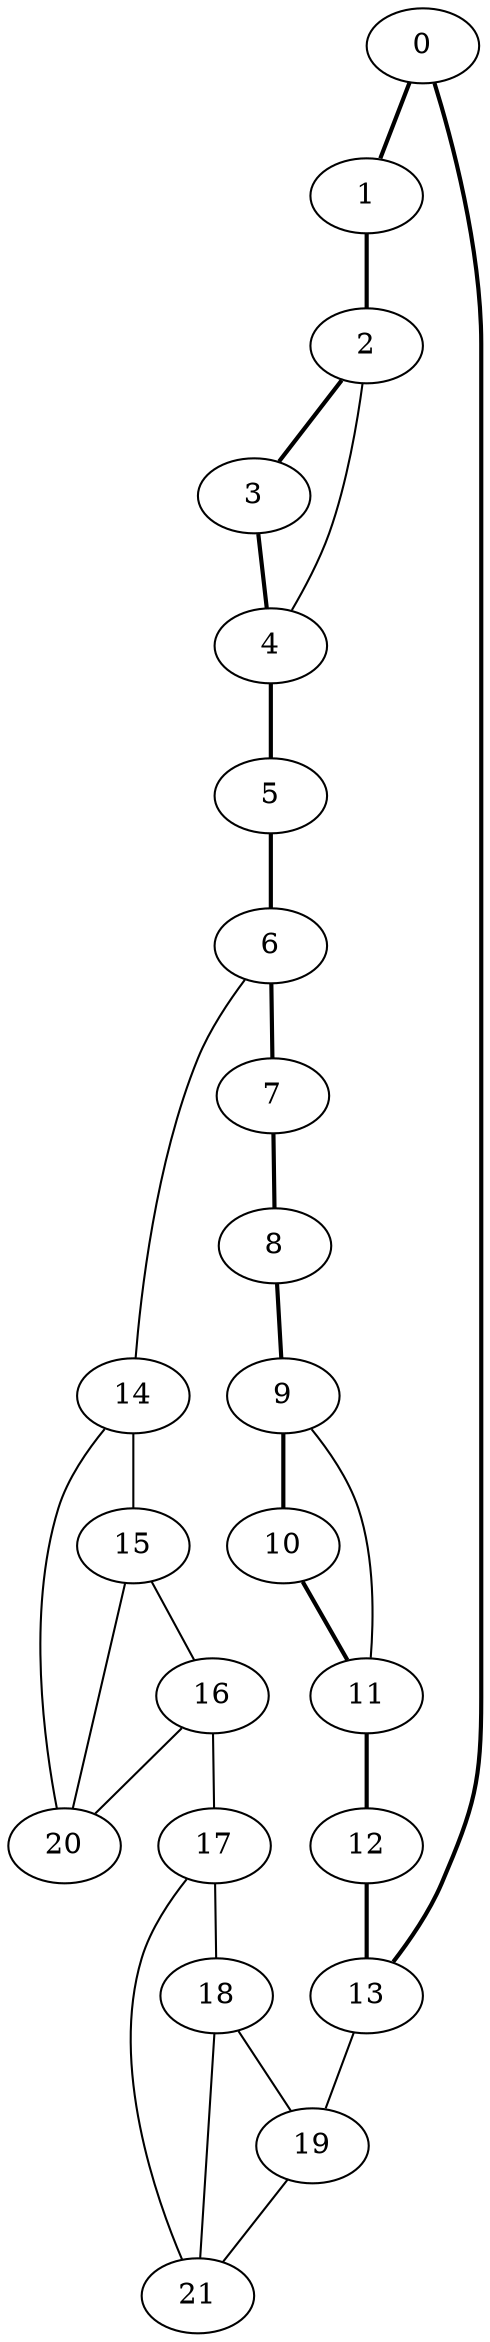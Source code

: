 //Inside of this graph isn't 3-connected
graph G {
0 [ pos = " 3.50,0.00!" ];
0 -- 1[style=bold];
0 -- 13[style=bold];
1 [ pos = " 3.15,1.52!" ];
1 -- 2[style=bold];
2 [ pos = " 2.18,2.74!" ];
2 -- 3[style=bold];
2 -- 4;
3 [ pos = " 0.78,3.41!" ];
3 -- 4[style=bold];
4 [ pos = " -0.78,3.41!" ];
4 -- 5[style=bold];
5 [ pos = " -2.18,2.74!" ];
5 -- 6[style=bold];
6 [ pos = " -3.15,1.52!" ];
6 -- 7[style=bold];
6 -- 14;
7 [ pos = " -3.50,0.00!" ];
7 -- 8[style=bold];
8 [ pos = " -3.15,-1.52!" ];
8 -- 9[style=bold];
9 [ pos = " -2.18,-2.74!" ];
9 -- 10[style=bold];
9 -- 11;
10 [ pos = " -0.78,-3.41!" ];
10 -- 11[style=bold];
11 [ pos = " 0.78,-3.41!" ];
11 -- 12[style=bold];
12 [ pos = " 2.18,-2.74!" ];
12 -- 13[style=bold];
13 [ pos = " 3.15,-1.52!" ];
13 -- 19;
14 -- 15;
14 -- 20;
15 -- 16;
15 -- 20;
16 -- 17;
16 -- 20;
17 -- 18;
17 -- 21;
18 -- 19;
18 -- 21;
19 -- 21;
}
